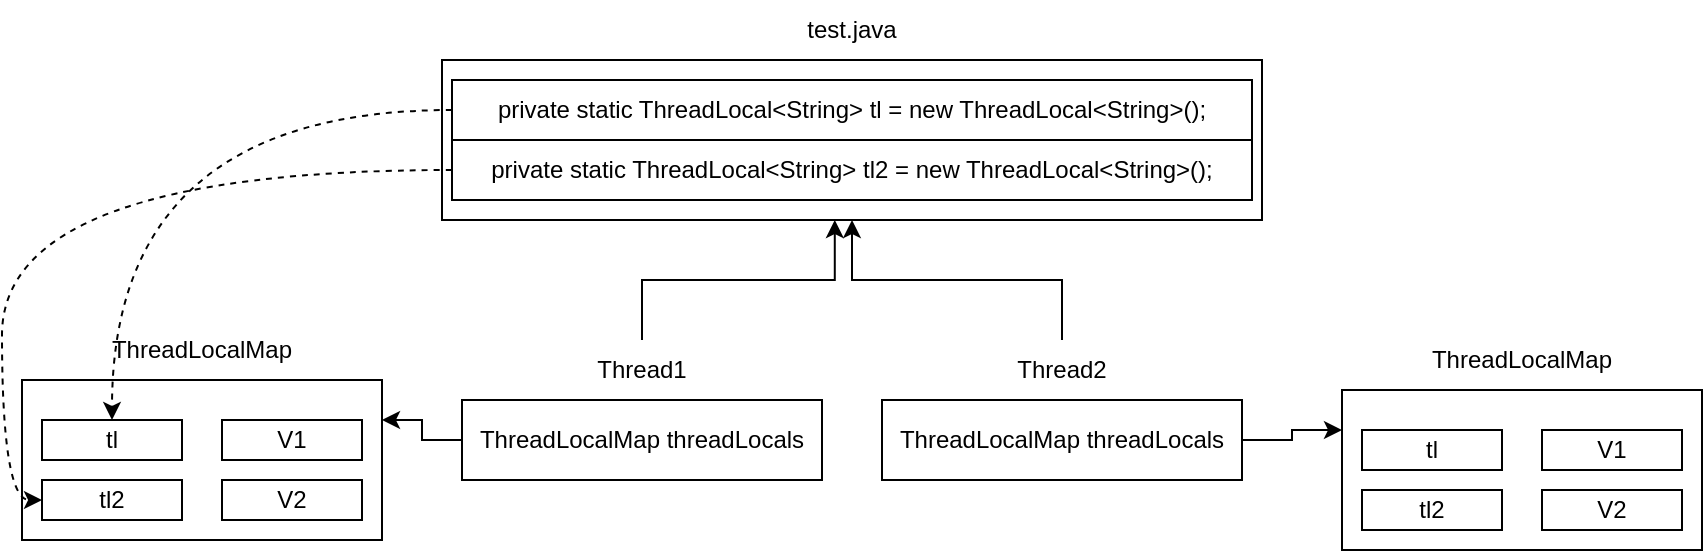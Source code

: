 <mxfile version="21.0.6" type="github">
  <diagram name="第 1 页" id="Fv4--sO2cDf3V0CY-zyx">
    <mxGraphModel dx="1221" dy="620" grid="1" gridSize="10" guides="1" tooltips="1" connect="1" arrows="1" fold="1" page="1" pageScale="1" pageWidth="827" pageHeight="1169" math="0" shadow="0">
      <root>
        <mxCell id="0" />
        <mxCell id="1" parent="0" />
        <mxCell id="l-xD_uiwpCmOU2v7YyDl-11" value="" style="rounded=0;whiteSpace=wrap;html=1;" vertex="1" parent="1">
          <mxGeometry x="30" y="230" width="180" height="80" as="geometry" />
        </mxCell>
        <mxCell id="l-xD_uiwpCmOU2v7YyDl-1" value="" style="rounded=0;whiteSpace=wrap;html=1;" vertex="1" parent="1">
          <mxGeometry x="240" y="70" width="410" height="80" as="geometry" />
        </mxCell>
        <mxCell id="l-xD_uiwpCmOU2v7YyDl-21" style="edgeStyle=orthogonalEdgeStyle;rounded=0;orthogonalLoop=1;jettySize=auto;html=1;exitX=0;exitY=0.5;exitDx=0;exitDy=0;entryX=1;entryY=0.25;entryDx=0;entryDy=0;" edge="1" parent="1" source="l-xD_uiwpCmOU2v7YyDl-2" target="l-xD_uiwpCmOU2v7YyDl-11">
          <mxGeometry relative="1" as="geometry" />
        </mxCell>
        <mxCell id="l-xD_uiwpCmOU2v7YyDl-2" value="ThreadLocalMap threadLocals" style="rounded=0;whiteSpace=wrap;html=1;" vertex="1" parent="1">
          <mxGeometry x="250" y="240" width="180" height="40" as="geometry" />
        </mxCell>
        <mxCell id="l-xD_uiwpCmOU2v7YyDl-23" style="edgeStyle=orthogonalEdgeStyle;rounded=0;orthogonalLoop=1;jettySize=auto;html=1;exitX=0.5;exitY=0;exitDx=0;exitDy=0;entryX=0.479;entryY=1;entryDx=0;entryDy=0;entryPerimeter=0;" edge="1" parent="1" source="l-xD_uiwpCmOU2v7YyDl-3" target="l-xD_uiwpCmOU2v7YyDl-1">
          <mxGeometry relative="1" as="geometry" />
        </mxCell>
        <mxCell id="l-xD_uiwpCmOU2v7YyDl-3" value="Thread1" style="text;html=1;strokeColor=none;fillColor=none;align=center;verticalAlign=middle;whiteSpace=wrap;rounded=0;" vertex="1" parent="1">
          <mxGeometry x="310" y="210" width="60" height="30" as="geometry" />
        </mxCell>
        <mxCell id="l-xD_uiwpCmOU2v7YyDl-4" value="test.java" style="text;html=1;strokeColor=none;fillColor=none;align=center;verticalAlign=middle;whiteSpace=wrap;rounded=0;" vertex="1" parent="1">
          <mxGeometry x="415" y="40" width="60" height="30" as="geometry" />
        </mxCell>
        <mxCell id="l-xD_uiwpCmOU2v7YyDl-7" value="tl" style="rounded=0;whiteSpace=wrap;html=1;" vertex="1" parent="1">
          <mxGeometry x="40" y="250" width="70" height="20" as="geometry" />
        </mxCell>
        <mxCell id="l-xD_uiwpCmOU2v7YyDl-8" value="V1" style="rounded=0;whiteSpace=wrap;html=1;" vertex="1" parent="1">
          <mxGeometry x="130" y="250" width="70" height="20" as="geometry" />
        </mxCell>
        <mxCell id="l-xD_uiwpCmOU2v7YyDl-9" value="tl2" style="rounded=0;whiteSpace=wrap;html=1;" vertex="1" parent="1">
          <mxGeometry x="40" y="280" width="70" height="20" as="geometry" />
        </mxCell>
        <mxCell id="l-xD_uiwpCmOU2v7YyDl-10" value="V2" style="rounded=0;whiteSpace=wrap;html=1;" vertex="1" parent="1">
          <mxGeometry x="130" y="280" width="70" height="20" as="geometry" />
        </mxCell>
        <mxCell id="l-xD_uiwpCmOU2v7YyDl-12" value="ThreadLocalMap" style="text;html=1;strokeColor=none;fillColor=none;align=center;verticalAlign=middle;whiteSpace=wrap;rounded=0;" vertex="1" parent="1">
          <mxGeometry x="65" y="200" width="110" height="30" as="geometry" />
        </mxCell>
        <mxCell id="l-xD_uiwpCmOU2v7YyDl-13" value="" style="rounded=0;whiteSpace=wrap;html=1;" vertex="1" parent="1">
          <mxGeometry x="690" y="235" width="180" height="80" as="geometry" />
        </mxCell>
        <mxCell id="l-xD_uiwpCmOU2v7YyDl-22" style="edgeStyle=orthogonalEdgeStyle;rounded=0;orthogonalLoop=1;jettySize=auto;html=1;exitX=1;exitY=0.5;exitDx=0;exitDy=0;entryX=0;entryY=0.25;entryDx=0;entryDy=0;" edge="1" parent="1" source="l-xD_uiwpCmOU2v7YyDl-14" target="l-xD_uiwpCmOU2v7YyDl-13">
          <mxGeometry relative="1" as="geometry" />
        </mxCell>
        <mxCell id="l-xD_uiwpCmOU2v7YyDl-14" value="ThreadLocalMap threadLocals" style="rounded=0;whiteSpace=wrap;html=1;" vertex="1" parent="1">
          <mxGeometry x="460" y="240" width="180" height="40" as="geometry" />
        </mxCell>
        <mxCell id="l-xD_uiwpCmOU2v7YyDl-24" style="edgeStyle=orthogonalEdgeStyle;rounded=0;orthogonalLoop=1;jettySize=auto;html=1;exitX=0.5;exitY=0;exitDx=0;exitDy=0;entryX=0.5;entryY=1;entryDx=0;entryDy=0;" edge="1" parent="1" source="l-xD_uiwpCmOU2v7YyDl-15" target="l-xD_uiwpCmOU2v7YyDl-1">
          <mxGeometry relative="1" as="geometry" />
        </mxCell>
        <mxCell id="l-xD_uiwpCmOU2v7YyDl-15" value="Thread2" style="text;html=1;strokeColor=none;fillColor=none;align=center;verticalAlign=middle;whiteSpace=wrap;rounded=0;" vertex="1" parent="1">
          <mxGeometry x="520" y="210" width="60" height="30" as="geometry" />
        </mxCell>
        <mxCell id="l-xD_uiwpCmOU2v7YyDl-16" value="tl" style="rounded=0;whiteSpace=wrap;html=1;" vertex="1" parent="1">
          <mxGeometry x="700" y="255" width="70" height="20" as="geometry" />
        </mxCell>
        <mxCell id="l-xD_uiwpCmOU2v7YyDl-17" value="V1" style="rounded=0;whiteSpace=wrap;html=1;" vertex="1" parent="1">
          <mxGeometry x="790" y="255" width="70" height="20" as="geometry" />
        </mxCell>
        <mxCell id="l-xD_uiwpCmOU2v7YyDl-18" value="tl2" style="rounded=0;whiteSpace=wrap;html=1;" vertex="1" parent="1">
          <mxGeometry x="700" y="285" width="70" height="20" as="geometry" />
        </mxCell>
        <mxCell id="l-xD_uiwpCmOU2v7YyDl-19" value="V2" style="rounded=0;whiteSpace=wrap;html=1;" vertex="1" parent="1">
          <mxGeometry x="790" y="285" width="70" height="20" as="geometry" />
        </mxCell>
        <mxCell id="l-xD_uiwpCmOU2v7YyDl-20" value="ThreadLocalMap" style="text;html=1;strokeColor=none;fillColor=none;align=center;verticalAlign=middle;whiteSpace=wrap;rounded=0;" vertex="1" parent="1">
          <mxGeometry x="725" y="205" width="110" height="30" as="geometry" />
        </mxCell>
        <mxCell id="l-xD_uiwpCmOU2v7YyDl-27" style="edgeStyle=orthogonalEdgeStyle;rounded=0;orthogonalLoop=1;jettySize=auto;html=1;exitX=0;exitY=0.5;exitDx=0;exitDy=0;entryX=0.5;entryY=0;entryDx=0;entryDy=0;curved=1;dashed=1;" edge="1" parent="1" source="l-xD_uiwpCmOU2v7YyDl-25" target="l-xD_uiwpCmOU2v7YyDl-7">
          <mxGeometry relative="1" as="geometry" />
        </mxCell>
        <mxCell id="l-xD_uiwpCmOU2v7YyDl-25" value="private static ThreadLocal&amp;lt;String&amp;gt; tl = new ThreadLocal&amp;lt;String&amp;gt;();" style="rounded=0;whiteSpace=wrap;html=1;" vertex="1" parent="1">
          <mxGeometry x="245" y="80" width="400" height="30" as="geometry" />
        </mxCell>
        <mxCell id="l-xD_uiwpCmOU2v7YyDl-28" style="edgeStyle=orthogonalEdgeStyle;rounded=0;orthogonalLoop=1;jettySize=auto;html=1;exitX=0;exitY=0.5;exitDx=0;exitDy=0;entryX=0;entryY=0.5;entryDx=0;entryDy=0;curved=1;dashed=1;" edge="1" parent="1" source="l-xD_uiwpCmOU2v7YyDl-26" target="l-xD_uiwpCmOU2v7YyDl-9">
          <mxGeometry relative="1" as="geometry" />
        </mxCell>
        <mxCell id="l-xD_uiwpCmOU2v7YyDl-26" value="private static ThreadLocal&amp;lt;String&amp;gt; tl2 = new ThreadLocal&amp;lt;String&amp;gt;();" style="rounded=0;whiteSpace=wrap;html=1;" vertex="1" parent="1">
          <mxGeometry x="245" y="110" width="400" height="30" as="geometry" />
        </mxCell>
      </root>
    </mxGraphModel>
  </diagram>
</mxfile>
